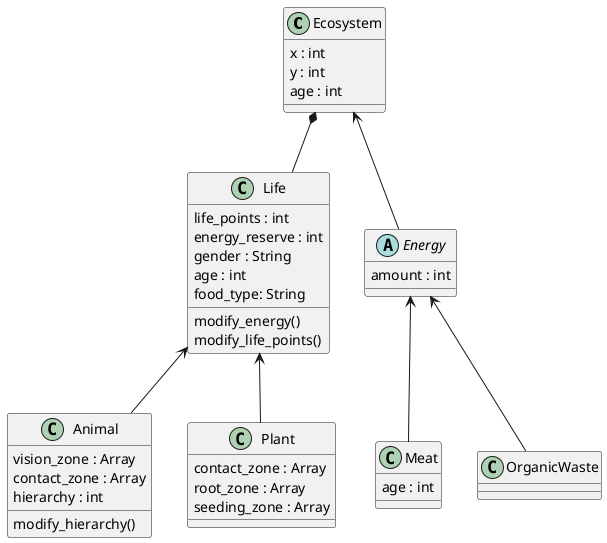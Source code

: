 @startuml

Ecosystem *-- Life
Life <-- Animal
Life <-- Plant
Ecosystem <-- Energy
Energy <-- Meat
Energy <-- OrganicWaste

class Ecosystem {
    x : int
    y : int
    age : int
}

class Life {
    life_points : int
    energy_reserve : int
    gender : String
    age : int
    food_type: String
    
    modify_energy()
    modify_life_points()
}

class Animal {
    
    vision_zone : Array
    contact_zone : Array
    hierarchy : int
    
    modify_hierarchy()
}

class Plant {
    contact_zone : Array
    root_zone : Array
    seeding_zone : Array
}

class Meat {
    age : int
}

class OrganicWaste {
}

abstract class Energy {
    amount : int
}

@enduml